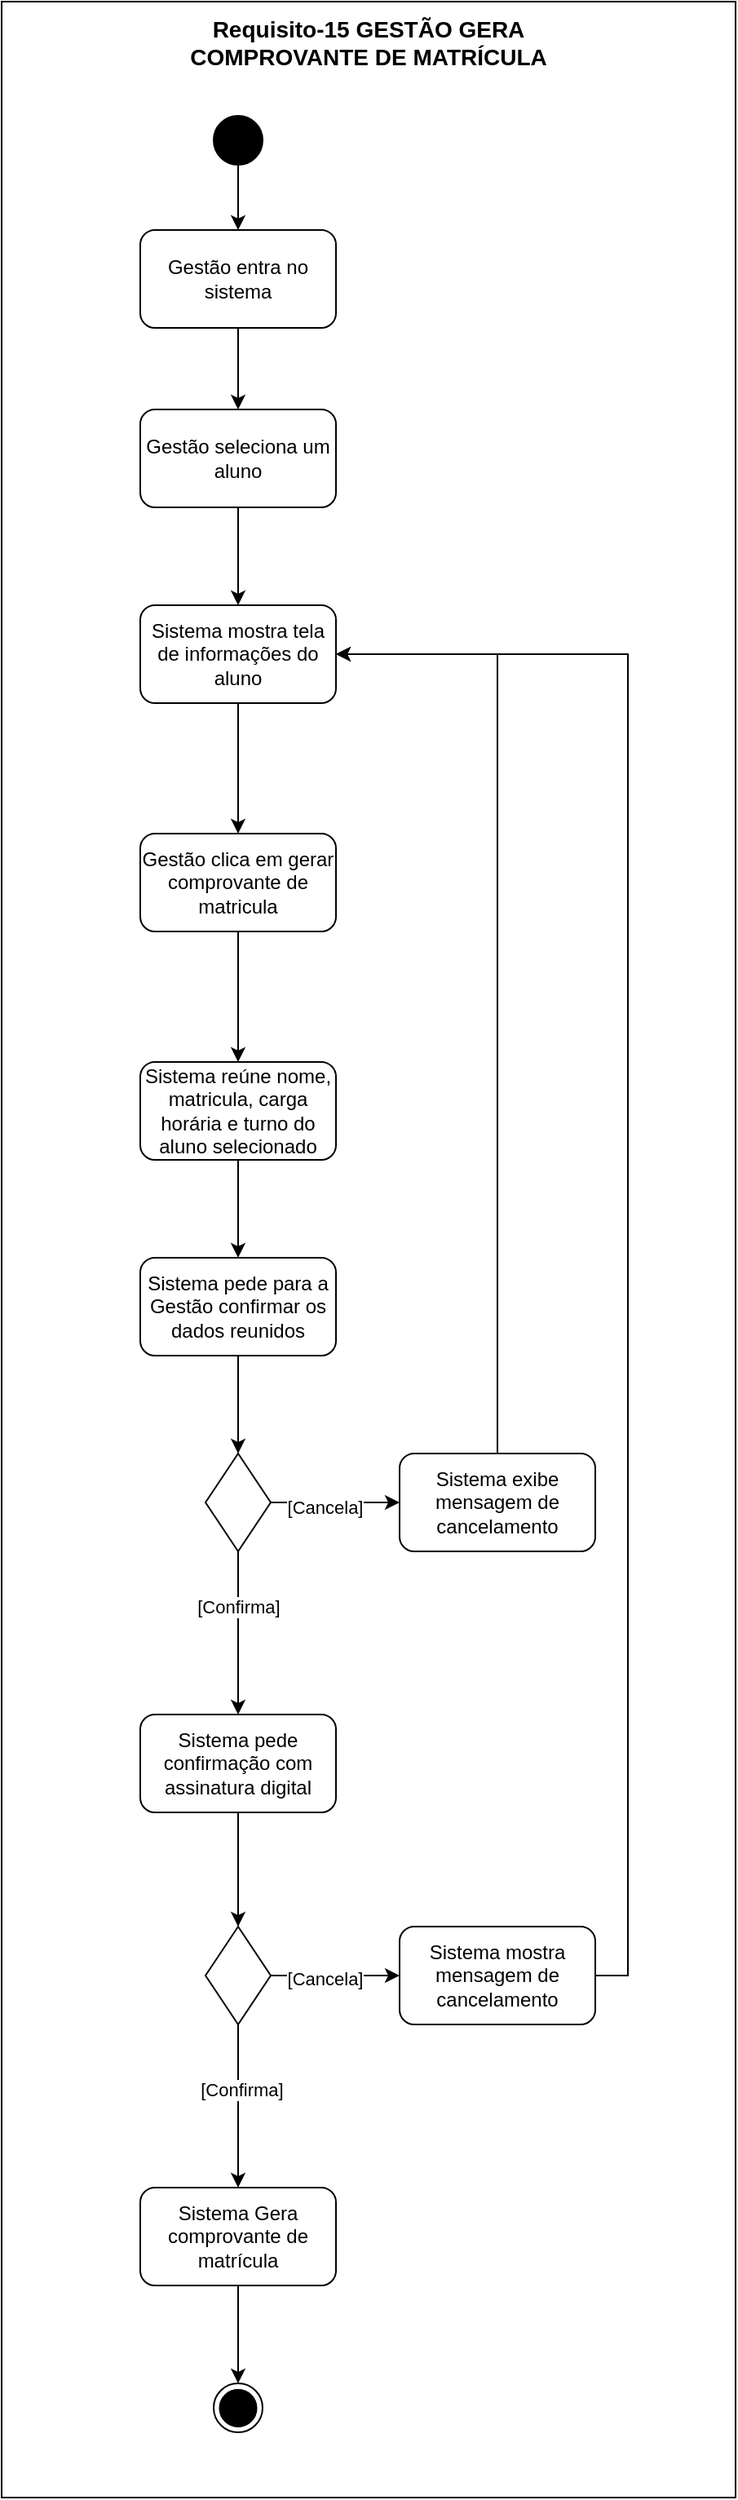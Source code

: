 <mxfile version="26.2.3">
  <diagram name="Página-1" id="VO0AwvHdA44kebhncTNj">
    <mxGraphModel dx="948" dy="1740" grid="1" gridSize="10" guides="1" tooltips="1" connect="1" arrows="1" fold="1" page="1" pageScale="1" pageWidth="827" pageHeight="1169" math="0" shadow="0">
      <root>
        <mxCell id="0" />
        <mxCell id="1" parent="0" />
        <mxCell id="eaNFa7yRyqtscTY9dYG5-46" value="" style="rounded=0;whiteSpace=wrap;html=1;" parent="1" vertex="1">
          <mxGeometry x="170" y="-1110" width="450" height="1530" as="geometry" />
        </mxCell>
        <mxCell id="eaNFa7yRyqtscTY9dYG5-4" value="" style="edgeStyle=orthogonalEdgeStyle;rounded=0;orthogonalLoop=1;jettySize=auto;html=1;" parent="1" source="eaNFa7yRyqtscTY9dYG5-2" target="eaNFa7yRyqtscTY9dYG5-3" edge="1">
          <mxGeometry relative="1" as="geometry" />
        </mxCell>
        <mxCell id="eaNFa7yRyqtscTY9dYG5-2" value="" style="ellipse;whiteSpace=wrap;html=1;aspect=fixed;fillColor=#000000;" parent="1" vertex="1">
          <mxGeometry x="300" y="-1040" width="30" height="30" as="geometry" />
        </mxCell>
        <mxCell id="eaNFa7yRyqtscTY9dYG5-6" value="" style="edgeStyle=orthogonalEdgeStyle;rounded=0;orthogonalLoop=1;jettySize=auto;html=1;entryX=0.5;entryY=0;entryDx=0;entryDy=0;" parent="1" source="eaNFa7yRyqtscTY9dYG5-3" target="J3CYG-HMUVptailfCt99-1" edge="1">
          <mxGeometry relative="1" as="geometry" />
        </mxCell>
        <mxCell id="eaNFa7yRyqtscTY9dYG5-3" value="Gestão entra no sistema" style="rounded=1;whiteSpace=wrap;html=1;fillColor=#FFFFFF;" parent="1" vertex="1">
          <mxGeometry x="255" y="-970" width="120" height="60" as="geometry" />
        </mxCell>
        <mxCell id="eaNFa7yRyqtscTY9dYG5-8" value="" style="edgeStyle=orthogonalEdgeStyle;rounded=0;orthogonalLoop=1;jettySize=auto;html=1;entryX=0.5;entryY=0;entryDx=0;entryDy=0;" parent="1" source="eaNFa7yRyqtscTY9dYG5-5" target="J3CYG-HMUVptailfCt99-3" edge="1">
          <mxGeometry relative="1" as="geometry" />
        </mxCell>
        <mxCell id="eaNFa7yRyqtscTY9dYG5-5" value="Sistema mostra tela de informações do aluno" style="whiteSpace=wrap;html=1;fillColor=#FFFFFF;rounded=1;" parent="1" vertex="1">
          <mxGeometry x="255" y="-740" width="120" height="60" as="geometry" />
        </mxCell>
        <mxCell id="eaNFa7yRyqtscTY9dYG5-14" style="edgeStyle=orthogonalEdgeStyle;rounded=0;orthogonalLoop=1;jettySize=auto;html=1;exitX=0.5;exitY=1;exitDx=0;exitDy=0;entryX=0.5;entryY=0;entryDx=0;entryDy=0;" parent="1" source="J3CYG-HMUVptailfCt99-3" target="eaNFa7yRyqtscTY9dYG5-18" edge="1">
          <mxGeometry relative="1" as="geometry">
            <mxPoint x="315" y="-305" as="sourcePoint" />
            <mxPoint x="315" y="-450" as="targetPoint" />
          </mxGeometry>
        </mxCell>
        <mxCell id="J3CYG-HMUVptailfCt99-9" value="" style="edgeStyle=orthogonalEdgeStyle;rounded=0;orthogonalLoop=1;jettySize=auto;html=1;" edge="1" parent="1" source="eaNFa7yRyqtscTY9dYG5-18" target="J3CYG-HMUVptailfCt99-8">
          <mxGeometry relative="1" as="geometry" />
        </mxCell>
        <mxCell id="eaNFa7yRyqtscTY9dYG5-18" value="Sistema reúne nome, matricula, carga horária e turno do aluno selecionado" style="rounded=1;whiteSpace=wrap;html=1;" parent="1" vertex="1">
          <mxGeometry x="255" y="-460" width="120" height="60" as="geometry" />
        </mxCell>
        <mxCell id="eaNFa7yRyqtscTY9dYG5-32" style="edgeStyle=orthogonalEdgeStyle;rounded=0;orthogonalLoop=1;jettySize=auto;html=1;exitX=0.5;exitY=1;exitDx=0;exitDy=0;entryX=0.5;entryY=0;entryDx=0;entryDy=0;" parent="1" source="eaNFa7yRyqtscTY9dYG5-29" target="eaNFa7yRyqtscTY9dYG5-31" edge="1">
          <mxGeometry relative="1" as="geometry" />
        </mxCell>
        <mxCell id="eaNFa7yRyqtscTY9dYG5-29" value="Sistema pede confirmação com assinatura digital" style="whiteSpace=wrap;html=1;rounded=1;" parent="1" vertex="1">
          <mxGeometry x="255" y="-60" width="120" height="60" as="geometry" />
        </mxCell>
        <mxCell id="eaNFa7yRyqtscTY9dYG5-36" value="" style="edgeStyle=orthogonalEdgeStyle;rounded=0;orthogonalLoop=1;jettySize=auto;html=1;" parent="1" source="eaNFa7yRyqtscTY9dYG5-31" target="eaNFa7yRyqtscTY9dYG5-35" edge="1">
          <mxGeometry relative="1" as="geometry" />
        </mxCell>
        <mxCell id="eaNFa7yRyqtscTY9dYG5-37" value="[Confirma]" style="edgeLabel;html=1;align=center;verticalAlign=middle;resizable=0;points=[];" parent="eaNFa7yRyqtscTY9dYG5-36" vertex="1" connectable="0">
          <mxGeometry x="-0.2" y="2" relative="1" as="geometry">
            <mxPoint as="offset" />
          </mxGeometry>
        </mxCell>
        <mxCell id="eaNFa7yRyqtscTY9dYG5-43" value="" style="edgeStyle=orthogonalEdgeStyle;rounded=0;orthogonalLoop=1;jettySize=auto;html=1;" parent="1" source="eaNFa7yRyqtscTY9dYG5-31" target="eaNFa7yRyqtscTY9dYG5-42" edge="1">
          <mxGeometry relative="1" as="geometry" />
        </mxCell>
        <mxCell id="eaNFa7yRyqtscTY9dYG5-44" value="[Cancela]" style="edgeLabel;html=1;align=center;verticalAlign=middle;resizable=0;points=[];" parent="eaNFa7yRyqtscTY9dYG5-43" vertex="1" connectable="0">
          <mxGeometry x="-0.172" y="-2" relative="1" as="geometry">
            <mxPoint as="offset" />
          </mxGeometry>
        </mxCell>
        <mxCell id="eaNFa7yRyqtscTY9dYG5-31" value="" style="rhombus;whiteSpace=wrap;html=1;" parent="1" vertex="1">
          <mxGeometry x="295" y="70" width="40" height="60" as="geometry" />
        </mxCell>
        <mxCell id="eaNFa7yRyqtscTY9dYG5-41" style="edgeStyle=orthogonalEdgeStyle;rounded=0;orthogonalLoop=1;jettySize=auto;html=1;exitX=0.5;exitY=1;exitDx=0;exitDy=0;entryX=0.5;entryY=0;entryDx=0;entryDy=0;" parent="1" source="eaNFa7yRyqtscTY9dYG5-35" target="eaNFa7yRyqtscTY9dYG5-39" edge="1">
          <mxGeometry relative="1" as="geometry" />
        </mxCell>
        <mxCell id="eaNFa7yRyqtscTY9dYG5-35" value="Sistema Gera comprovante de matrícula" style="rounded=1;whiteSpace=wrap;html=1;" parent="1" vertex="1">
          <mxGeometry x="255" y="230" width="120" height="60" as="geometry" />
        </mxCell>
        <mxCell id="eaNFa7yRyqtscTY9dYG5-45" style="edgeStyle=orthogonalEdgeStyle;rounded=0;orthogonalLoop=1;jettySize=auto;html=1;exitX=1;exitY=0.5;exitDx=0;exitDy=0;entryX=1;entryY=0.5;entryDx=0;entryDy=0;" parent="1" source="eaNFa7yRyqtscTY9dYG5-42" target="eaNFa7yRyqtscTY9dYG5-5" edge="1">
          <mxGeometry relative="1" as="geometry">
            <mxPoint x="680" y="250" as="sourcePoint" />
            <mxPoint x="545" y="-740" as="targetPoint" />
          </mxGeometry>
        </mxCell>
        <mxCell id="eaNFa7yRyqtscTY9dYG5-42" value="Sistema mostra mensagem de cancelamento" style="rounded=1;whiteSpace=wrap;html=1;" parent="1" vertex="1">
          <mxGeometry x="414" y="70" width="120" height="60" as="geometry" />
        </mxCell>
        <mxCell id="eaNFa7yRyqtscTY9dYG5-48" value="Requisito-15 GESTÃO GERA COMPROVANTE DE MATRÍCULA" style="text;html=1;align=center;verticalAlign=middle;whiteSpace=wrap;rounded=0;fontStyle=1;fontSize=14;" parent="1" vertex="1">
          <mxGeometry x="245" y="-1100" width="300" height="30" as="geometry" />
        </mxCell>
        <mxCell id="J3CYG-HMUVptailfCt99-2" style="edgeStyle=orthogonalEdgeStyle;rounded=0;orthogonalLoop=1;jettySize=auto;html=1;exitX=0.5;exitY=1;exitDx=0;exitDy=0;entryX=0.5;entryY=0;entryDx=0;entryDy=0;" edge="1" parent="1" source="J3CYG-HMUVptailfCt99-1" target="eaNFa7yRyqtscTY9dYG5-5">
          <mxGeometry relative="1" as="geometry" />
        </mxCell>
        <mxCell id="J3CYG-HMUVptailfCt99-1" value="Gestão seleciona um aluno" style="whiteSpace=wrap;html=1;fillColor=#FFFFFF;rounded=1;" vertex="1" parent="1">
          <mxGeometry x="255" y="-860" width="120" height="60" as="geometry" />
        </mxCell>
        <mxCell id="J3CYG-HMUVptailfCt99-3" value="&lt;div&gt;Gestão clica em gerar comprovante de matricula&lt;/div&gt;" style="whiteSpace=wrap;html=1;fillColor=#FFFFFF;rounded=1;" vertex="1" parent="1">
          <mxGeometry x="255" y="-600" width="120" height="60" as="geometry" />
        </mxCell>
        <mxCell id="J3CYG-HMUVptailfCt99-11" style="edgeStyle=orthogonalEdgeStyle;rounded=0;orthogonalLoop=1;jettySize=auto;html=1;exitX=0.5;exitY=1;exitDx=0;exitDy=0;entryX=0.5;entryY=0;entryDx=0;entryDy=0;" edge="1" parent="1" source="J3CYG-HMUVptailfCt99-8" target="J3CYG-HMUVptailfCt99-10">
          <mxGeometry relative="1" as="geometry" />
        </mxCell>
        <mxCell id="J3CYG-HMUVptailfCt99-8" value="Sistema pede para a Gestão confirmar os dados reunidos" style="whiteSpace=wrap;html=1;rounded=1;" vertex="1" parent="1">
          <mxGeometry x="255" y="-340" width="120" height="60" as="geometry" />
        </mxCell>
        <mxCell id="J3CYG-HMUVptailfCt99-20" value="" style="edgeStyle=orthogonalEdgeStyle;rounded=0;orthogonalLoop=1;jettySize=auto;html=1;" edge="1" parent="1" source="J3CYG-HMUVptailfCt99-10" target="J3CYG-HMUVptailfCt99-19">
          <mxGeometry relative="1" as="geometry" />
        </mxCell>
        <mxCell id="J3CYG-HMUVptailfCt99-22" value="[Cancela]" style="edgeLabel;html=1;align=center;verticalAlign=middle;resizable=0;points=[];" vertex="1" connectable="0" parent="J3CYG-HMUVptailfCt99-20">
          <mxGeometry x="-0.165" y="-3" relative="1" as="geometry">
            <mxPoint as="offset" />
          </mxGeometry>
        </mxCell>
        <mxCell id="J3CYG-HMUVptailfCt99-23" style="edgeStyle=orthogonalEdgeStyle;rounded=0;orthogonalLoop=1;jettySize=auto;html=1;exitX=0.5;exitY=1;exitDx=0;exitDy=0;" edge="1" parent="1" source="J3CYG-HMUVptailfCt99-10" target="eaNFa7yRyqtscTY9dYG5-29">
          <mxGeometry relative="1" as="geometry" />
        </mxCell>
        <mxCell id="J3CYG-HMUVptailfCt99-24" value="[Confirma]" style="edgeLabel;html=1;align=center;verticalAlign=middle;resizable=0;points=[];" vertex="1" connectable="0" parent="J3CYG-HMUVptailfCt99-23">
          <mxGeometry x="-0.325" relative="1" as="geometry">
            <mxPoint as="offset" />
          </mxGeometry>
        </mxCell>
        <mxCell id="J3CYG-HMUVptailfCt99-10" value="" style="rhombus;whiteSpace=wrap;html=1;" vertex="1" parent="1">
          <mxGeometry x="295" y="-220" width="40" height="60" as="geometry" />
        </mxCell>
        <mxCell id="J3CYG-HMUVptailfCt99-21" style="edgeStyle=orthogonalEdgeStyle;rounded=0;orthogonalLoop=1;jettySize=auto;html=1;exitX=0.5;exitY=0;exitDx=0;exitDy=0;entryX=1;entryY=0.5;entryDx=0;entryDy=0;" edge="1" parent="1" source="J3CYG-HMUVptailfCt99-19" target="eaNFa7yRyqtscTY9dYG5-5">
          <mxGeometry relative="1" as="geometry" />
        </mxCell>
        <mxCell id="J3CYG-HMUVptailfCt99-19" value="Sistema exibe mensagem de cancelamento" style="rounded=1;whiteSpace=wrap;html=1;" vertex="1" parent="1">
          <mxGeometry x="414" y="-220" width="120" height="60" as="geometry" />
        </mxCell>
        <mxCell id="J3CYG-HMUVptailfCt99-25" value="" style="group" vertex="1" connectable="0" parent="1">
          <mxGeometry x="300" y="350" width="30" height="30" as="geometry" />
        </mxCell>
        <mxCell id="eaNFa7yRyqtscTY9dYG5-39" value="" style="ellipse;shape=doubleEllipse;whiteSpace=wrap;html=1;aspect=fixed;fillColor=#FFFFFF;" parent="J3CYG-HMUVptailfCt99-25" vertex="1">
          <mxGeometry width="30" height="30" as="geometry" />
        </mxCell>
        <mxCell id="eaNFa7yRyqtscTY9dYG5-40" value="" style="ellipse;shape=doubleEllipse;whiteSpace=wrap;html=1;aspect=fixed;fillColor=#000000;" parent="J3CYG-HMUVptailfCt99-25" vertex="1">
          <mxGeometry x="3.75" y="4" width="22.5" height="22.5" as="geometry" />
        </mxCell>
      </root>
    </mxGraphModel>
  </diagram>
</mxfile>
